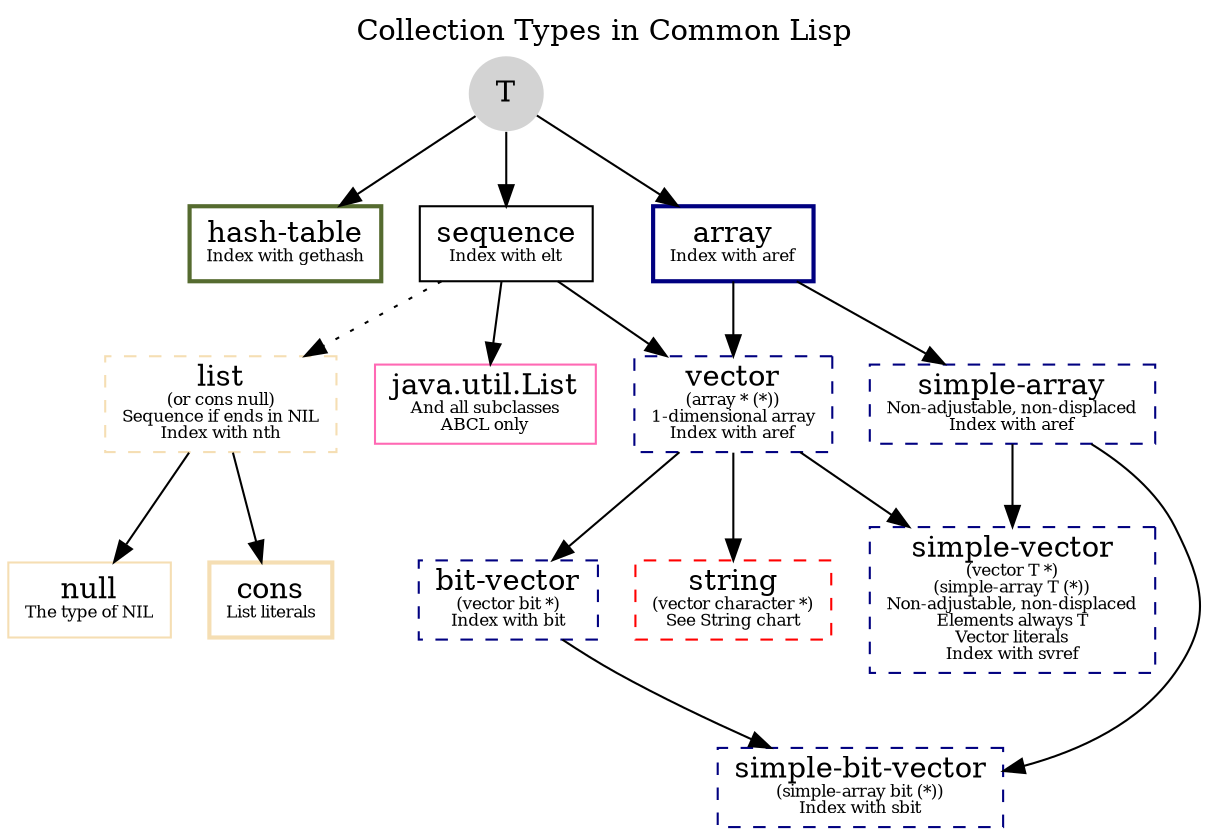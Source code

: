 digraph G {
    label="Collection Types in Common Lisp"
    labelloc="t"

    t [shape=circle, style=filled, fillcolor=lightgray, label="T", penwidth=0];

    hash_table [shape=rectangle, penwidth=2, color=darkolivegreen, label=<hash-table<br/><font point-size="8">Index with gethash</font>>]
    sequence [shape=rectangle, label=<sequence<br/><font point-size="8">Index with elt</font>>]

    array [shape=rectangle, penwidth=2, color=navy, label=<array<br/><font point-size="8">Index with aref</font>>]
    bit_vector [shape=rectangle, style=dashed, color=navy, label=<bit-vector<br/><font point-size="8">(vector bit *)<br/>Index with bit</font>>]
    simple_vector [shape=rectangle, style=dashed, color=navy, label=<simple-vector<br/><font point-size="8">(vector T *)<br/>(simple-array T (*))<br/>Non-adjustable, non-displaced<br/>Elements always T<br/>Vector literals<br/>Index with svref</font>>]
    simple_array [shape=rectangle, style=dashed, color=navy, label=<simple-array<br/><font point-size="8">Non-adjustable, non-displaced<br/>Index with aref</font>>]
    vector [shape=rectangle, style=dashed, color=navy, label=<vector<br/><font point-size="8">(array * (*))<br/>1-dimensional array<br/>Index with aref</font>>]
    simple_bit_vector [shape=rectangle, style=dashed, color=navy, label=<simple-bit-vector<br/><font point-size="8">(simple-array bit (*))<br/>Index with sbit</font>>]
    string [shape=rectangle, style=dashed, color=red, label=<string<br/><font point-size="8">(vector character *)<br/>See String chart</font>>]

    javalist [shape=rectangle, color=hotpink, label=<java.util.List<br/><font point-size="8">And all subclasses<br/>ABCL only</font>>]

    list [shape=rectangle, color=wheat, style=dashed, label=<list<br/><font point-size="8">(or cons null)<br/>Sequence if ends in NIL<br/>Index with nth</font>>]
    cons [shape=rectangle, color=wheat, penwidth=2, label=<cons<br/><font point-size="8">List literals</font>>]
    null [shape=rectangle, color=wheat, label=<null<br/><font point-size="8">The type of NIL</font>>]

    t -> sequence
    t -> hash_table
    t -> array
    sequence -> vector
    sequence -> javalist
    array -> vector
    array -> simple_array
    vector -> simple_vector
    vector -> bit_vector
    vector -> string
    simple_array -> simple_vector
    bit_vector -> simple_bit_vector
    simple_array -> simple_bit_vector

    sequence -> list [style=dotted]
    list -> cons
    list -> null
}
